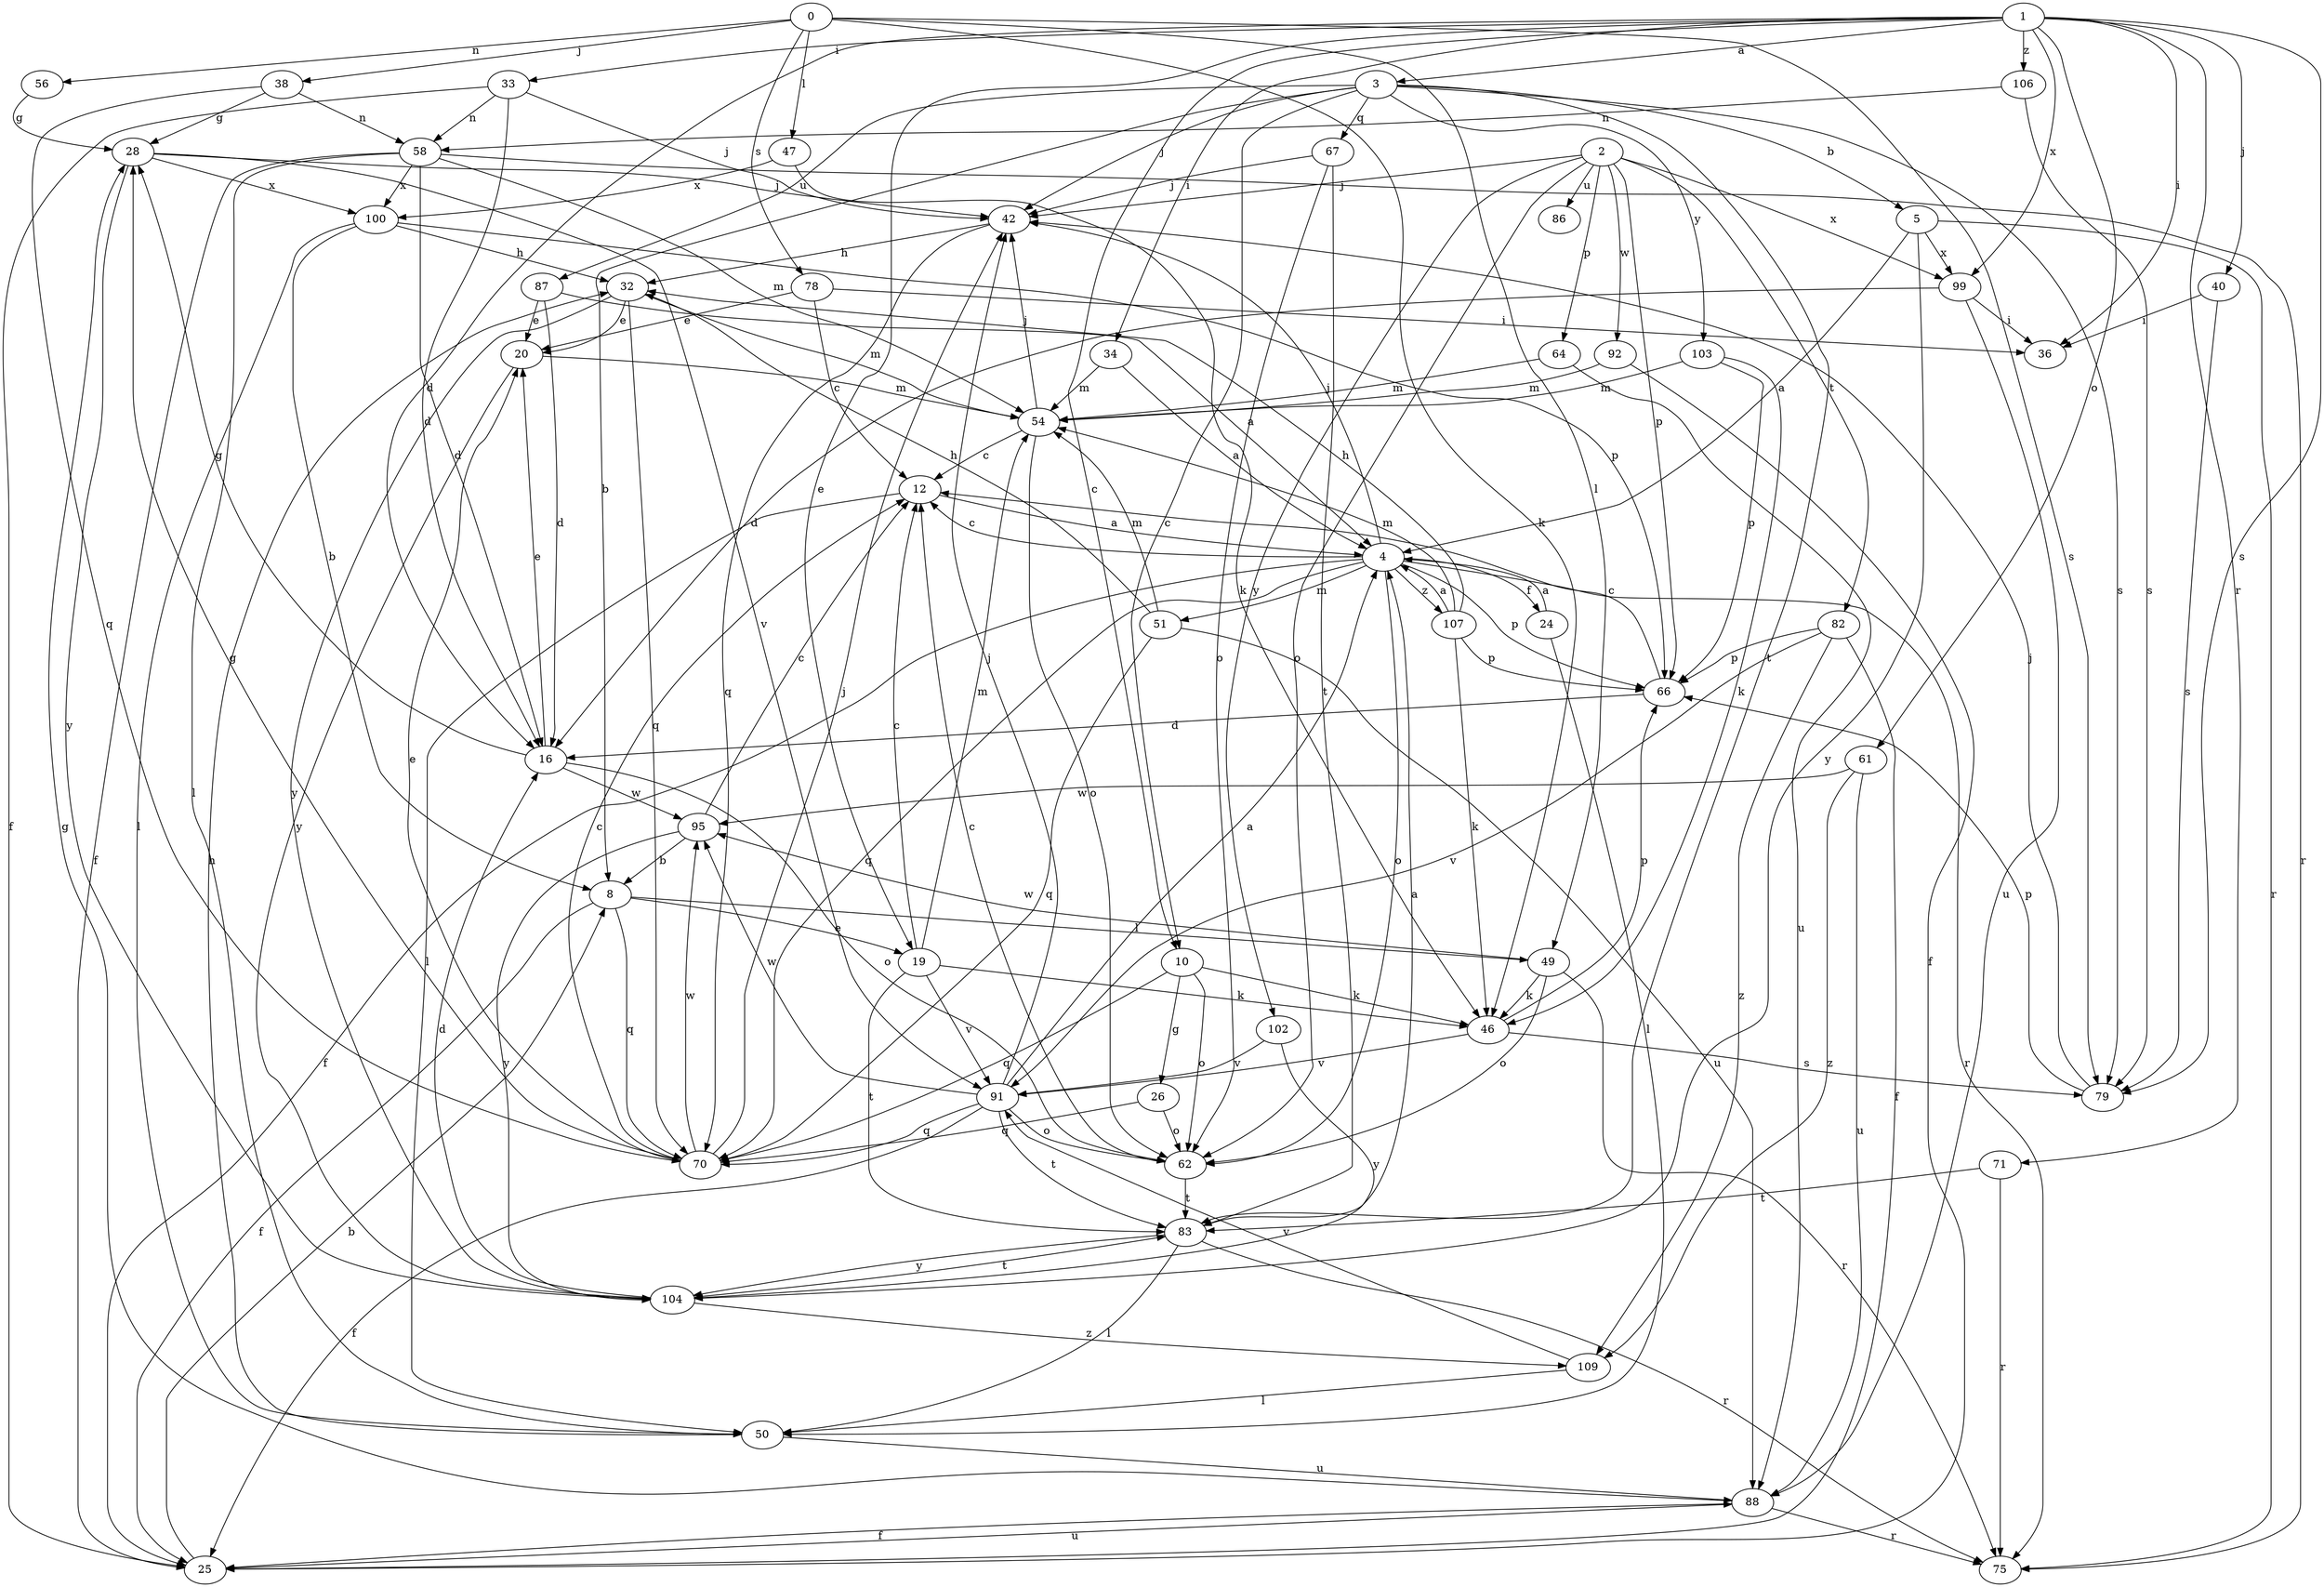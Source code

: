 strict digraph  {
0;
1;
2;
3;
4;
5;
8;
10;
12;
16;
19;
20;
24;
25;
26;
28;
32;
33;
34;
36;
38;
40;
42;
46;
47;
49;
50;
51;
54;
56;
58;
61;
62;
64;
66;
67;
70;
71;
75;
78;
79;
82;
83;
86;
87;
88;
91;
92;
95;
99;
100;
102;
103;
104;
106;
107;
109;
0 -> 38  [label=j];
0 -> 46  [label=k];
0 -> 47  [label=l];
0 -> 49  [label=l];
0 -> 56  [label=n];
0 -> 78  [label=s];
0 -> 79  [label=s];
1 -> 3  [label=a];
1 -> 10  [label=c];
1 -> 16  [label=d];
1 -> 19  [label=e];
1 -> 33  [label=i];
1 -> 34  [label=i];
1 -> 36  [label=i];
1 -> 40  [label=j];
1 -> 61  [label=o];
1 -> 71  [label=r];
1 -> 79  [label=s];
1 -> 99  [label=x];
1 -> 106  [label=z];
2 -> 42  [label=j];
2 -> 62  [label=o];
2 -> 64  [label=p];
2 -> 66  [label=p];
2 -> 82  [label=t];
2 -> 86  [label=u];
2 -> 92  [label=w];
2 -> 99  [label=x];
2 -> 102  [label=y];
3 -> 5  [label=b];
3 -> 8  [label=b];
3 -> 10  [label=c];
3 -> 42  [label=j];
3 -> 67  [label=q];
3 -> 79  [label=s];
3 -> 83  [label=t];
3 -> 87  [label=u];
3 -> 103  [label=y];
4 -> 12  [label=c];
4 -> 24  [label=f];
4 -> 25  [label=f];
4 -> 42  [label=j];
4 -> 51  [label=m];
4 -> 62  [label=o];
4 -> 66  [label=p];
4 -> 70  [label=q];
4 -> 75  [label=r];
4 -> 107  [label=z];
5 -> 4  [label=a];
5 -> 75  [label=r];
5 -> 99  [label=x];
5 -> 104  [label=y];
8 -> 19  [label=e];
8 -> 25  [label=f];
8 -> 49  [label=l];
8 -> 70  [label=q];
10 -> 26  [label=g];
10 -> 46  [label=k];
10 -> 62  [label=o];
10 -> 70  [label=q];
12 -> 4  [label=a];
12 -> 50  [label=l];
16 -> 20  [label=e];
16 -> 28  [label=g];
16 -> 62  [label=o];
16 -> 95  [label=w];
19 -> 12  [label=c];
19 -> 46  [label=k];
19 -> 54  [label=m];
19 -> 83  [label=t];
19 -> 91  [label=v];
20 -> 54  [label=m];
20 -> 104  [label=y];
24 -> 4  [label=a];
24 -> 50  [label=l];
25 -> 8  [label=b];
25 -> 88  [label=u];
26 -> 62  [label=o];
26 -> 70  [label=q];
28 -> 42  [label=j];
28 -> 91  [label=v];
28 -> 100  [label=x];
28 -> 104  [label=y];
32 -> 20  [label=e];
32 -> 54  [label=m];
32 -> 70  [label=q];
32 -> 104  [label=y];
33 -> 16  [label=d];
33 -> 25  [label=f];
33 -> 42  [label=j];
33 -> 58  [label=n];
34 -> 4  [label=a];
34 -> 54  [label=m];
38 -> 28  [label=g];
38 -> 58  [label=n];
38 -> 70  [label=q];
40 -> 36  [label=i];
40 -> 79  [label=s];
42 -> 32  [label=h];
42 -> 70  [label=q];
46 -> 66  [label=p];
46 -> 79  [label=s];
46 -> 91  [label=v];
47 -> 46  [label=k];
47 -> 100  [label=x];
49 -> 46  [label=k];
49 -> 62  [label=o];
49 -> 75  [label=r];
49 -> 95  [label=w];
50 -> 32  [label=h];
50 -> 88  [label=u];
51 -> 32  [label=h];
51 -> 54  [label=m];
51 -> 70  [label=q];
51 -> 88  [label=u];
54 -> 12  [label=c];
54 -> 42  [label=j];
54 -> 62  [label=o];
56 -> 28  [label=g];
58 -> 16  [label=d];
58 -> 25  [label=f];
58 -> 50  [label=l];
58 -> 54  [label=m];
58 -> 75  [label=r];
58 -> 100  [label=x];
61 -> 88  [label=u];
61 -> 95  [label=w];
61 -> 109  [label=z];
62 -> 12  [label=c];
62 -> 83  [label=t];
64 -> 54  [label=m];
64 -> 88  [label=u];
66 -> 12  [label=c];
66 -> 16  [label=d];
67 -> 42  [label=j];
67 -> 62  [label=o];
67 -> 83  [label=t];
70 -> 12  [label=c];
70 -> 20  [label=e];
70 -> 28  [label=g];
70 -> 42  [label=j];
70 -> 95  [label=w];
71 -> 75  [label=r];
71 -> 83  [label=t];
78 -> 12  [label=c];
78 -> 20  [label=e];
78 -> 36  [label=i];
79 -> 42  [label=j];
79 -> 66  [label=p];
82 -> 25  [label=f];
82 -> 66  [label=p];
82 -> 91  [label=v];
82 -> 109  [label=z];
83 -> 4  [label=a];
83 -> 50  [label=l];
83 -> 75  [label=r];
83 -> 104  [label=y];
87 -> 4  [label=a];
87 -> 16  [label=d];
87 -> 20  [label=e];
88 -> 25  [label=f];
88 -> 28  [label=g];
88 -> 75  [label=r];
91 -> 4  [label=a];
91 -> 25  [label=f];
91 -> 42  [label=j];
91 -> 62  [label=o];
91 -> 70  [label=q];
91 -> 83  [label=t];
91 -> 95  [label=w];
92 -> 25  [label=f];
92 -> 54  [label=m];
95 -> 8  [label=b];
95 -> 12  [label=c];
95 -> 104  [label=y];
99 -> 16  [label=d];
99 -> 36  [label=i];
99 -> 88  [label=u];
100 -> 8  [label=b];
100 -> 32  [label=h];
100 -> 50  [label=l];
100 -> 66  [label=p];
102 -> 91  [label=v];
102 -> 104  [label=y];
103 -> 46  [label=k];
103 -> 54  [label=m];
103 -> 66  [label=p];
104 -> 16  [label=d];
104 -> 83  [label=t];
104 -> 109  [label=z];
106 -> 58  [label=n];
106 -> 79  [label=s];
107 -> 4  [label=a];
107 -> 32  [label=h];
107 -> 46  [label=k];
107 -> 54  [label=m];
107 -> 66  [label=p];
109 -> 50  [label=l];
109 -> 91  [label=v];
}
